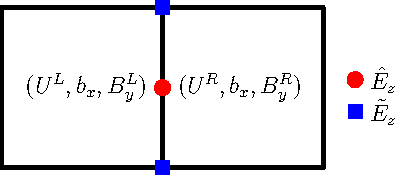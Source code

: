 size(200,0);

pen pc = linewidth(2);

draw((0,0)--(1,0)--(1,1)--(0,1)--cycle,pc);
draw((1,0)--(2,0)--(2,1)--(1,1),pc);
//draw((1,1)--(1,2)--(0,2)--(0,1),pc);

marker m1 = marker(scale(4)*unitcircle,red,Fill);
marker m2 = marker(scale(6)*polygon(3),magenta,Fill);
marker m3 = marker(scale(5)*polygon(4),blue,Fill);

label("$(U^L,b_x,B_y^L)$  ", (1.0,0.5), W);
label("  $(U^R,b_x,B_y^R)$", (1.0,0.5), E);
//dot((1,0.5),linewidth(5));
draw((1,0.5),m1);

//label("$(U^D,B_x^D,b_y)$", (0.5,1.0-0.05), S);
//label("$(U^U,B_x^U,b_y)$", (0.5,1.0+0.05), N);
//dot((0.5,1.0),linewidth(5));
//draw((0.5,1.0),m2);

draw((1.0,0.0),m3);
draw((1.0,1.0),m3);

pair p1 = (2.2,0.55);
draw(p1,m1);
label(" $\hat{E}_z$",p1,E);

pair p3 = (2.2,0.35);
draw(p3,m3);
label(" $\tilde{E}_z$",p3,E);
